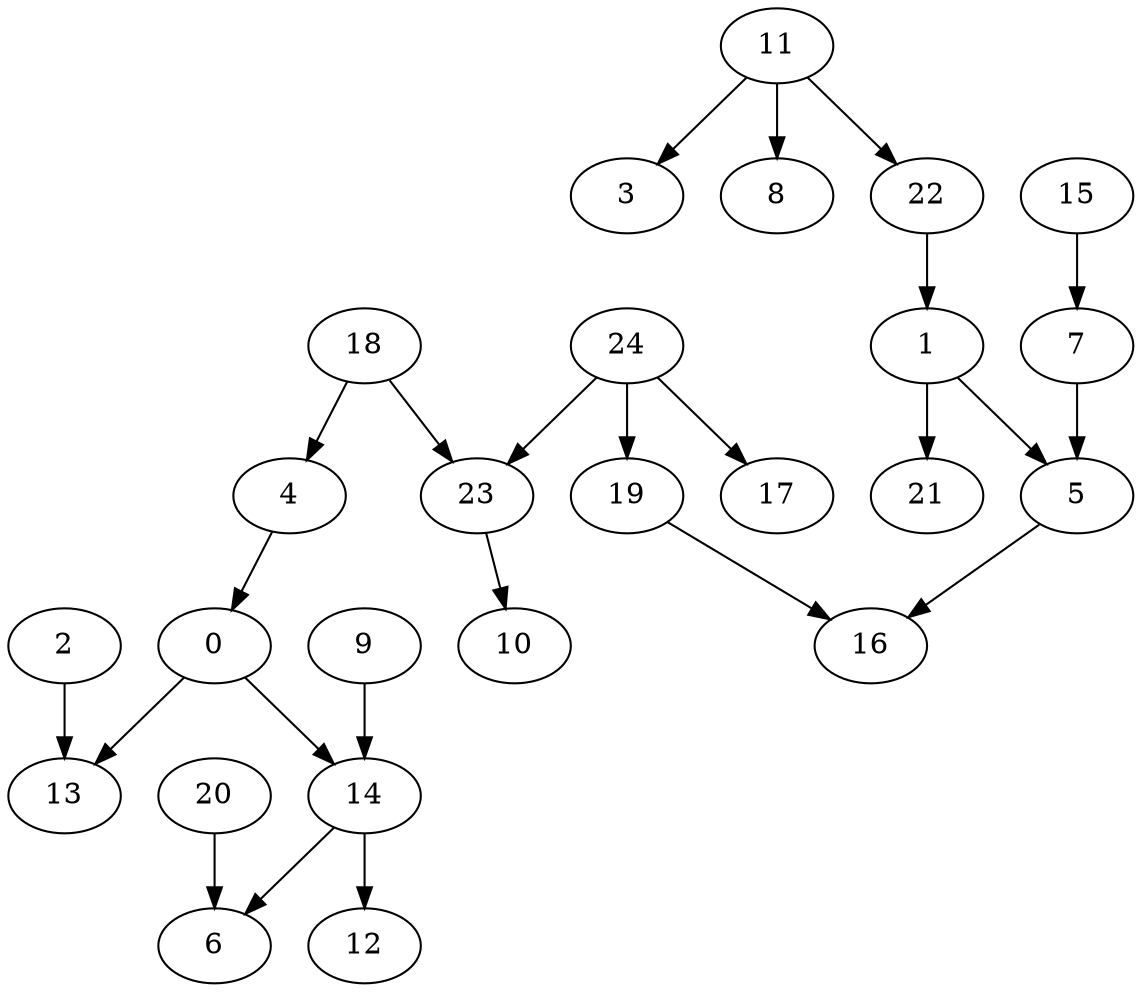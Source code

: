 digraph graphname {  0 -> 13;   0 -> 14;   1 -> 5;   1 -> 21;   2 -> 13;   4 -> 0;   5 -> 16;   7 -> 5;   9 -> 14;   11 -> 3;   11 -> 8;   11 -> 22;   14 -> 6;   14 -> 12;   15 -> 7;   18 -> 4;   18 -> 23;   19 -> 16;   20 -> 6;   22 -> 1;   23 -> 10;   24 -> 17;   24 -> 19;   24 -> 23; }